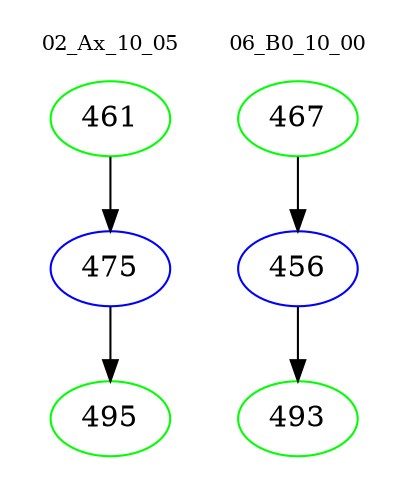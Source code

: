 digraph{
subgraph cluster_0 {
color = white
label = "02_Ax_10_05";
fontsize=10;
T0_461 [label="461", color="green"]
T0_461 -> T0_475 [color="black"]
T0_475 [label="475", color="blue"]
T0_475 -> T0_495 [color="black"]
T0_495 [label="495", color="green"]
}
subgraph cluster_1 {
color = white
label = "06_B0_10_00";
fontsize=10;
T1_467 [label="467", color="green"]
T1_467 -> T1_456 [color="black"]
T1_456 [label="456", color="blue"]
T1_456 -> T1_493 [color="black"]
T1_493 [label="493", color="green"]
}
}
